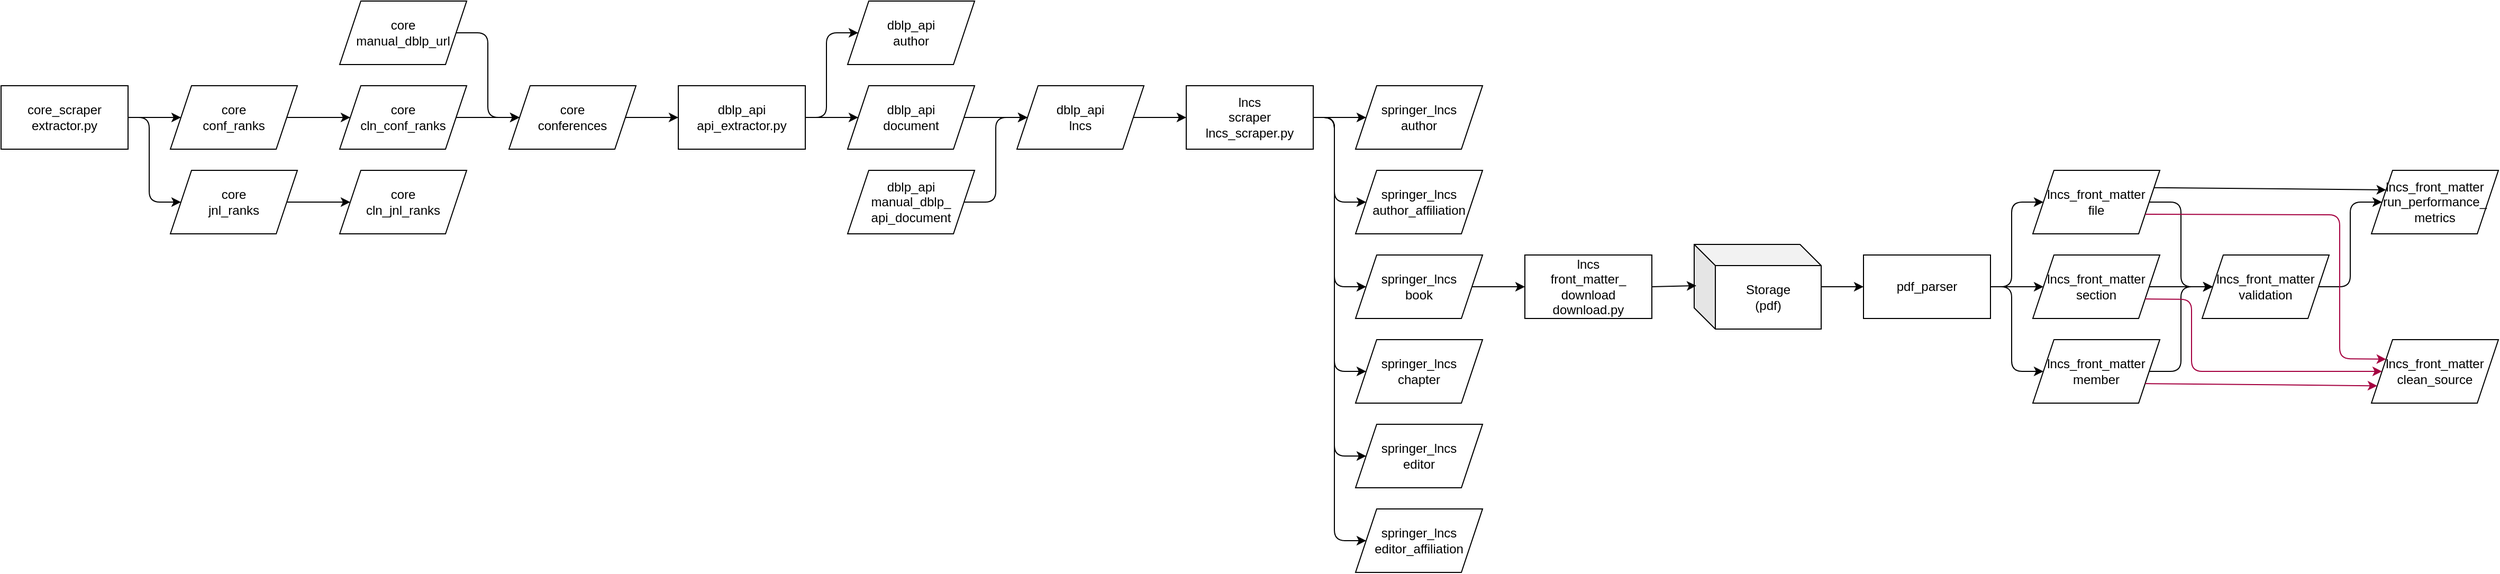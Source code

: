<mxfile>
    <diagram id="VTNPlARcquM7NkUVc-ge" name="lncs.scraper.lncs_scraper.py">
        <mxGraphModel dx="1633" dy="1535" grid="1" gridSize="10" guides="1" tooltips="1" connect="1" arrows="1" fold="1" page="1" pageScale="1" pageWidth="850" pageHeight="1100" math="0" shadow="0">
            <root>
                <mxCell id="0"/>
                <mxCell id="1" parent="0"/>
                <mxCell id="2" value="dblp_api&lt;br&gt;lncs" style="shape=parallelogram;perimeter=parallelogramPerimeter;whiteSpace=wrap;html=1;fixedSize=1;" vertex="1" parent="1">
                    <mxGeometry x="320" y="40" width="120" height="60" as="geometry"/>
                </mxCell>
                <mxCell id="3" value="lncs&lt;br&gt;scraper&lt;br&gt;lncs_scraper.py" style="rounded=0;whiteSpace=wrap;html=1;" vertex="1" parent="1">
                    <mxGeometry x="480" y="40" width="120" height="60" as="geometry"/>
                </mxCell>
                <mxCell id="4" value="" style="endArrow=classic;html=1;entryX=0;entryY=0.5;entryDx=0;entryDy=0;exitX=1;exitY=0.5;exitDx=0;exitDy=0;" edge="1" parent="1" source="2" target="3">
                    <mxGeometry width="50" height="50" relative="1" as="geometry">
                        <mxPoint x="390" y="220" as="sourcePoint"/>
                        <mxPoint x="440" y="170" as="targetPoint"/>
                    </mxGeometry>
                </mxCell>
                <mxCell id="5" value="springer_lncs&lt;br&gt;author" style="shape=parallelogram;perimeter=parallelogramPerimeter;whiteSpace=wrap;html=1;fixedSize=1;" vertex="1" parent="1">
                    <mxGeometry x="640" y="40" width="120" height="60" as="geometry"/>
                </mxCell>
                <mxCell id="6" value="springer_lncs&lt;br&gt;author_affiliation" style="shape=parallelogram;perimeter=parallelogramPerimeter;whiteSpace=wrap;html=1;fixedSize=1;" vertex="1" parent="1">
                    <mxGeometry x="640" y="120" width="120" height="60" as="geometry"/>
                </mxCell>
                <mxCell id="7" value="springer_lncs&lt;br&gt;book" style="shape=parallelogram;perimeter=parallelogramPerimeter;whiteSpace=wrap;html=1;fixedSize=1;" vertex="1" parent="1">
                    <mxGeometry x="640" y="200" width="120" height="60" as="geometry"/>
                </mxCell>
                <mxCell id="8" value="springer_lncs&lt;br&gt;chapter" style="shape=parallelogram;perimeter=parallelogramPerimeter;whiteSpace=wrap;html=1;fixedSize=1;" vertex="1" parent="1">
                    <mxGeometry x="640" y="280" width="120" height="60" as="geometry"/>
                </mxCell>
                <mxCell id="9" value="springer_lncs&lt;br&gt;editor" style="shape=parallelogram;perimeter=parallelogramPerimeter;whiteSpace=wrap;html=1;fixedSize=1;" vertex="1" parent="1">
                    <mxGeometry x="640" y="360" width="120" height="60" as="geometry"/>
                </mxCell>
                <mxCell id="10" value="springer_lncs&lt;br&gt;editor_affiliation" style="shape=parallelogram;perimeter=parallelogramPerimeter;whiteSpace=wrap;html=1;fixedSize=1;" vertex="1" parent="1">
                    <mxGeometry x="640" y="440" width="120" height="60" as="geometry"/>
                </mxCell>
                <mxCell id="11" value="" style="endArrow=classic;html=1;exitX=1;exitY=0.5;exitDx=0;exitDy=0;entryX=0;entryY=0.5;entryDx=0;entryDy=0;" edge="1" parent="1" source="3" target="5">
                    <mxGeometry width="50" height="50" relative="1" as="geometry">
                        <mxPoint x="760" y="220" as="sourcePoint"/>
                        <mxPoint x="810" y="170" as="targetPoint"/>
                    </mxGeometry>
                </mxCell>
                <mxCell id="12" value="" style="endArrow=classic;html=1;exitX=1;exitY=0.5;exitDx=0;exitDy=0;entryX=0;entryY=0.5;entryDx=0;entryDy=0;" edge="1" parent="1" source="3" target="6">
                    <mxGeometry width="50" height="50" relative="1" as="geometry">
                        <mxPoint x="690" y="80" as="sourcePoint"/>
                        <mxPoint x="780" y="80" as="targetPoint"/>
                        <Array as="points">
                            <mxPoint x="620" y="70"/>
                            <mxPoint x="620" y="150"/>
                        </Array>
                    </mxGeometry>
                </mxCell>
                <mxCell id="13" value="" style="endArrow=classic;html=1;exitX=1;exitY=0.5;exitDx=0;exitDy=0;entryX=0;entryY=0.5;entryDx=0;entryDy=0;" edge="1" parent="1" source="3" target="7">
                    <mxGeometry width="50" height="50" relative="1" as="geometry">
                        <mxPoint x="690" y="80" as="sourcePoint"/>
                        <mxPoint x="780" y="160" as="targetPoint"/>
                        <Array as="points">
                            <mxPoint x="620" y="70"/>
                            <mxPoint x="620" y="230"/>
                        </Array>
                    </mxGeometry>
                </mxCell>
                <mxCell id="14" value="" style="endArrow=classic;html=1;exitX=1;exitY=0.5;exitDx=0;exitDy=0;entryX=0;entryY=0.5;entryDx=0;entryDy=0;" edge="1" parent="1" source="3" target="8">
                    <mxGeometry width="50" height="50" relative="1" as="geometry">
                        <mxPoint x="690" y="80" as="sourcePoint"/>
                        <mxPoint x="780" y="240" as="targetPoint"/>
                        <Array as="points">
                            <mxPoint x="620" y="70"/>
                            <mxPoint x="620" y="310"/>
                        </Array>
                    </mxGeometry>
                </mxCell>
                <mxCell id="15" value="" style="endArrow=classic;html=1;exitX=1;exitY=0.5;exitDx=0;exitDy=0;entryX=0;entryY=0.5;entryDx=0;entryDy=0;" edge="1" parent="1" source="3" target="9">
                    <mxGeometry width="50" height="50" relative="1" as="geometry">
                        <mxPoint x="690" y="80" as="sourcePoint"/>
                        <mxPoint x="780" y="320" as="targetPoint"/>
                        <Array as="points">
                            <mxPoint x="620" y="70"/>
                            <mxPoint x="620" y="390"/>
                        </Array>
                    </mxGeometry>
                </mxCell>
                <mxCell id="16" value="" style="endArrow=classic;html=1;exitX=1;exitY=0.5;exitDx=0;exitDy=0;entryX=0;entryY=0.5;entryDx=0;entryDy=0;" edge="1" parent="1" source="3" target="10">
                    <mxGeometry width="50" height="50" relative="1" as="geometry">
                        <mxPoint x="690" y="80" as="sourcePoint"/>
                        <mxPoint x="780" y="400" as="targetPoint"/>
                        <Array as="points">
                            <mxPoint x="620" y="70"/>
                            <mxPoint x="620" y="470"/>
                        </Array>
                    </mxGeometry>
                </mxCell>
                <mxCell id="17" value="dblp_api&lt;br&gt;api_extractor.py" style="rounded=0;whiteSpace=wrap;html=1;" vertex="1" parent="1">
                    <mxGeometry y="40" width="120" height="60" as="geometry"/>
                </mxCell>
                <mxCell id="19" value="core&lt;br&gt;conferences" style="shape=parallelogram;perimeter=parallelogramPerimeter;whiteSpace=wrap;html=1;fixedSize=1;" vertex="1" parent="1">
                    <mxGeometry x="-160" y="40" width="120" height="60" as="geometry"/>
                </mxCell>
                <mxCell id="20" value="" style="endArrow=classic;html=1;entryX=0;entryY=0.5;entryDx=0;entryDy=0;exitX=1;exitY=0.5;exitDx=0;exitDy=0;" edge="1" parent="1" source="19" target="17">
                    <mxGeometry width="50" height="50" relative="1" as="geometry">
                        <mxPoint x="-290" y="140" as="sourcePoint"/>
                        <mxPoint x="-240" y="90" as="targetPoint"/>
                    </mxGeometry>
                </mxCell>
                <mxCell id="21" value="core_scraper&lt;br&gt;extractor.py" style="rounded=0;whiteSpace=wrap;html=1;" vertex="1" parent="1">
                    <mxGeometry x="-640" y="40" width="120" height="60" as="geometry"/>
                </mxCell>
                <mxCell id="22" value="" style="endArrow=classic;html=1;exitX=1;exitY=0.5;exitDx=0;exitDy=0;" edge="1" parent="1" source="21">
                    <mxGeometry width="50" height="50" relative="1" as="geometry">
                        <mxPoint x="-140" y="140" as="sourcePoint"/>
                        <mxPoint x="-470" y="70" as="targetPoint"/>
                    </mxGeometry>
                </mxCell>
                <mxCell id="23" value="core&lt;br&gt;cln_conf_ranks" style="shape=parallelogram;perimeter=parallelogramPerimeter;whiteSpace=wrap;html=1;fixedSize=1;" vertex="1" parent="1">
                    <mxGeometry x="-320" y="40" width="120" height="60" as="geometry"/>
                </mxCell>
                <mxCell id="24" value="core&lt;br&gt;cln_jnl_ranks" style="shape=parallelogram;perimeter=parallelogramPerimeter;whiteSpace=wrap;html=1;fixedSize=1;" vertex="1" parent="1">
                    <mxGeometry x="-320" y="120" width="120" height="60" as="geometry"/>
                </mxCell>
                <mxCell id="26" value="" style="endArrow=classic;html=1;entryX=0;entryY=0.5;entryDx=0;entryDy=0;exitX=1;exitY=0.5;exitDx=0;exitDy=0;" edge="1" parent="1" source="23" target="19">
                    <mxGeometry width="50" height="50" relative="1" as="geometry">
                        <mxPoint x="-40" y="80" as="sourcePoint"/>
                        <mxPoint x="10" y="80" as="targetPoint"/>
                    </mxGeometry>
                </mxCell>
                <mxCell id="27" value="" style="endArrow=classic;html=1;entryX=0;entryY=0.5;entryDx=0;entryDy=0;exitX=1;exitY=0.5;exitDx=0;exitDy=0;" edge="1" parent="1" source="29" target="23">
                    <mxGeometry width="50" height="50" relative="1" as="geometry">
                        <mxPoint x="-375" y="70" as="sourcePoint"/>
                        <mxPoint x="-140" y="80" as="targetPoint"/>
                    </mxGeometry>
                </mxCell>
                <mxCell id="29" value="core&lt;br&gt;conf_ranks" style="shape=parallelogram;perimeter=parallelogramPerimeter;whiteSpace=wrap;html=1;fixedSize=1;" vertex="1" parent="1">
                    <mxGeometry x="-480" y="40" width="120" height="60" as="geometry"/>
                </mxCell>
                <mxCell id="30" value="core&lt;br&gt;jnl_ranks" style="shape=parallelogram;perimeter=parallelogramPerimeter;whiteSpace=wrap;html=1;fixedSize=1;" vertex="1" parent="1">
                    <mxGeometry x="-480" y="120" width="120" height="60" as="geometry"/>
                </mxCell>
                <mxCell id="31" value="" style="endArrow=classic;html=1;exitX=1;exitY=0.5;exitDx=0;exitDy=0;entryX=0;entryY=0.5;entryDx=0;entryDy=0;" edge="1" parent="1" source="21" target="30">
                    <mxGeometry width="50" height="50" relative="1" as="geometry">
                        <mxPoint x="-510" y="80" as="sourcePoint"/>
                        <mxPoint x="-460" y="80" as="targetPoint"/>
                        <Array as="points">
                            <mxPoint x="-500" y="70"/>
                            <mxPoint x="-500" y="150"/>
                        </Array>
                    </mxGeometry>
                </mxCell>
                <mxCell id="32" value="" style="endArrow=classic;html=1;entryX=0;entryY=0.5;entryDx=0;entryDy=0;exitX=1;exitY=0.5;exitDx=0;exitDy=0;" edge="1" parent="1" source="30" target="24">
                    <mxGeometry width="50" height="50" relative="1" as="geometry">
                        <mxPoint x="-360" y="80" as="sourcePoint"/>
                        <mxPoint x="-300" y="80" as="targetPoint"/>
                    </mxGeometry>
                </mxCell>
                <mxCell id="33" value="core&lt;br&gt;manual_dblp_url" style="shape=parallelogram;perimeter=parallelogramPerimeter;whiteSpace=wrap;html=1;fixedSize=1;" vertex="1" parent="1">
                    <mxGeometry x="-320" y="-40" width="120" height="60" as="geometry"/>
                </mxCell>
                <mxCell id="34" value="" style="endArrow=classic;html=1;exitX=1;exitY=0.5;exitDx=0;exitDy=0;entryX=0;entryY=0.5;entryDx=0;entryDy=0;" edge="1" parent="1" source="33" target="19">
                    <mxGeometry width="50" height="50" relative="1" as="geometry">
                        <mxPoint x="-230" y="270" as="sourcePoint"/>
                        <mxPoint x="-180" y="220" as="targetPoint"/>
                        <Array as="points">
                            <mxPoint x="-180" y="-10"/>
                            <mxPoint x="-180" y="70"/>
                        </Array>
                    </mxGeometry>
                </mxCell>
                <mxCell id="35" value="dblp_api&lt;br&gt;document" style="shape=parallelogram;perimeter=parallelogramPerimeter;whiteSpace=wrap;html=1;fixedSize=1;" vertex="1" parent="1">
                    <mxGeometry x="160" y="40" width="120" height="60" as="geometry"/>
                </mxCell>
                <mxCell id="36" value="dblp_api&lt;br&gt;manual_dblp_&lt;br&gt;api_document" style="shape=parallelogram;perimeter=parallelogramPerimeter;whiteSpace=wrap;html=1;fixedSize=1;" vertex="1" parent="1">
                    <mxGeometry x="160" y="120" width="120" height="60" as="geometry"/>
                </mxCell>
                <mxCell id="37" value="" style="endArrow=classic;html=1;exitX=1;exitY=0.5;exitDx=0;exitDy=0;entryX=0;entryY=0.5;entryDx=0;entryDy=0;" edge="1" parent="1" source="35" target="2">
                    <mxGeometry width="50" height="50" relative="1" as="geometry">
                        <mxPoint x="360" y="270" as="sourcePoint"/>
                        <mxPoint x="410" y="220" as="targetPoint"/>
                    </mxGeometry>
                </mxCell>
                <mxCell id="38" value="" style="endArrow=classic;html=1;exitX=1;exitY=0.5;exitDx=0;exitDy=0;entryX=0;entryY=0.5;entryDx=0;entryDy=0;" edge="1" parent="1" source="36" target="2">
                    <mxGeometry width="50" height="50" relative="1" as="geometry">
                        <mxPoint x="280" y="80" as="sourcePoint"/>
                        <mxPoint x="330" y="70" as="targetPoint"/>
                        <Array as="points">
                            <mxPoint x="300" y="150"/>
                            <mxPoint x="300" y="70"/>
                        </Array>
                    </mxGeometry>
                </mxCell>
                <mxCell id="39" value="dblp_api&lt;br&gt;author" style="shape=parallelogram;perimeter=parallelogramPerimeter;whiteSpace=wrap;html=1;fixedSize=1;" vertex="1" parent="1">
                    <mxGeometry x="160" y="-40" width="120" height="60" as="geometry"/>
                </mxCell>
                <mxCell id="40" value="" style="endArrow=classic;html=1;exitX=1;exitY=0.5;exitDx=0;exitDy=0;entryX=0;entryY=0.5;entryDx=0;entryDy=0;" edge="1" parent="1" source="17" target="35">
                    <mxGeometry width="50" height="50" relative="1" as="geometry">
                        <mxPoint x="60" y="270" as="sourcePoint"/>
                        <mxPoint x="110" y="220" as="targetPoint"/>
                    </mxGeometry>
                </mxCell>
                <mxCell id="41" value="" style="endArrow=classic;html=1;exitX=1;exitY=0.5;exitDx=0;exitDy=0;entryX=0;entryY=0.5;entryDx=0;entryDy=0;" edge="1" parent="1" source="17" target="39">
                    <mxGeometry width="50" height="50" relative="1" as="geometry">
                        <mxPoint x="130" y="80" as="sourcePoint"/>
                        <mxPoint x="180" y="80" as="targetPoint"/>
                        <Array as="points">
                            <mxPoint x="140" y="70"/>
                            <mxPoint x="140" y="-10"/>
                        </Array>
                    </mxGeometry>
                </mxCell>
                <mxCell id="42" value="lncs&lt;br&gt;front_matter_&lt;br&gt;download&lt;br&gt;download.py" style="rounded=0;whiteSpace=wrap;html=1;" vertex="1" parent="1">
                    <mxGeometry x="800" y="200" width="120" height="60" as="geometry"/>
                </mxCell>
                <mxCell id="43" value="" style="endArrow=classic;html=1;entryX=0;entryY=0.5;entryDx=0;entryDy=0;exitX=1;exitY=0.5;exitDx=0;exitDy=0;" edge="1" parent="1" source="7" target="42">
                    <mxGeometry width="50" height="50" relative="1" as="geometry">
                        <mxPoint x="750" y="270" as="sourcePoint"/>
                        <mxPoint x="800" y="220" as="targetPoint"/>
                    </mxGeometry>
                </mxCell>
                <mxCell id="44" value="Storage&lt;br&gt;(pdf)" style="shape=cube;whiteSpace=wrap;html=1;boundedLbl=1;backgroundOutline=1;darkOpacity=0.05;darkOpacity2=0.1;" vertex="1" parent="1">
                    <mxGeometry x="960" y="190" width="120" height="80" as="geometry"/>
                </mxCell>
                <mxCell id="45" value="" style="endArrow=classic;html=1;exitX=1;exitY=0.5;exitDx=0;exitDy=0;entryX=0.017;entryY=0.488;entryDx=0;entryDy=0;entryPerimeter=0;" edge="1" parent="1" source="42" target="44">
                    <mxGeometry width="50" height="50" relative="1" as="geometry">
                        <mxPoint x="760" y="240" as="sourcePoint"/>
                        <mxPoint x="970" y="240" as="targetPoint"/>
                    </mxGeometry>
                </mxCell>
                <mxCell id="46" value="pdf_parser" style="rounded=0;whiteSpace=wrap;html=1;" vertex="1" parent="1">
                    <mxGeometry x="1120" y="200" width="120" height="60" as="geometry"/>
                </mxCell>
                <mxCell id="47" value="" style="endArrow=classic;html=1;entryX=0;entryY=0.5;entryDx=0;entryDy=0;" edge="1" parent="1" target="46">
                    <mxGeometry width="50" height="50" relative="1" as="geometry">
                        <mxPoint x="1080" y="230" as="sourcePoint"/>
                        <mxPoint x="970" y="240" as="targetPoint"/>
                        <Array as="points"/>
                    </mxGeometry>
                </mxCell>
                <mxCell id="48" value="lncs_front_matter&lt;br&gt;file" style="shape=parallelogram;perimeter=parallelogramPerimeter;whiteSpace=wrap;html=1;fixedSize=1;" vertex="1" parent="1">
                    <mxGeometry x="1280" y="120" width="120" height="60" as="geometry"/>
                </mxCell>
                <mxCell id="49" value="lncs_front_matter&lt;br&gt;section" style="shape=parallelogram;perimeter=parallelogramPerimeter;whiteSpace=wrap;html=1;fixedSize=1;" vertex="1" parent="1">
                    <mxGeometry x="1280" y="200" width="120" height="60" as="geometry"/>
                </mxCell>
                <mxCell id="50" value="lncs_front_matter&lt;br&gt;member" style="shape=parallelogram;perimeter=parallelogramPerimeter;whiteSpace=wrap;html=1;fixedSize=1;" vertex="1" parent="1">
                    <mxGeometry x="1280" y="280" width="120" height="60" as="geometry"/>
                </mxCell>
                <mxCell id="51" value="" style="endArrow=classic;html=1;entryX=0;entryY=0.5;entryDx=0;entryDy=0;exitX=1;exitY=0.5;exitDx=0;exitDy=0;" edge="1" parent="1" source="46" target="48">
                    <mxGeometry width="50" height="50" relative="1" as="geometry">
                        <mxPoint x="1320" y="250" as="sourcePoint"/>
                        <mxPoint x="1370" y="200" as="targetPoint"/>
                        <Array as="points">
                            <mxPoint x="1260" y="230"/>
                            <mxPoint x="1260" y="150"/>
                        </Array>
                    </mxGeometry>
                </mxCell>
                <mxCell id="52" value="" style="endArrow=classic;html=1;entryX=0;entryY=0.5;entryDx=0;entryDy=0;exitX=1;exitY=0.5;exitDx=0;exitDy=0;" edge="1" parent="1" source="46" target="49">
                    <mxGeometry width="50" height="50" relative="1" as="geometry">
                        <mxPoint x="1320" y="250" as="sourcePoint"/>
                        <mxPoint x="1370" y="200" as="targetPoint"/>
                    </mxGeometry>
                </mxCell>
                <mxCell id="53" value="" style="endArrow=classic;html=1;entryX=0;entryY=0.5;entryDx=0;entryDy=0;exitX=1;exitY=0.5;exitDx=0;exitDy=0;" edge="1" parent="1" source="46" target="50">
                    <mxGeometry width="50" height="50" relative="1" as="geometry">
                        <mxPoint x="1250" y="240" as="sourcePoint"/>
                        <mxPoint x="1300" y="240" as="targetPoint"/>
                        <Array as="points">
                            <mxPoint x="1260" y="230"/>
                            <mxPoint x="1260" y="310"/>
                        </Array>
                    </mxGeometry>
                </mxCell>
                <mxCell id="54" value="lncs_front_matter&lt;br&gt;validation" style="shape=parallelogram;perimeter=parallelogramPerimeter;whiteSpace=wrap;html=1;fixedSize=1;" vertex="1" parent="1">
                    <mxGeometry x="1440" y="200" width="120" height="60" as="geometry"/>
                </mxCell>
                <mxCell id="55" value="" style="endArrow=classic;html=1;exitX=1;exitY=0.5;exitDx=0;exitDy=0;entryX=0;entryY=0.5;entryDx=0;entryDy=0;" edge="1" parent="1" source="48" target="54">
                    <mxGeometry width="50" height="50" relative="1" as="geometry">
                        <mxPoint x="1430" y="240" as="sourcePoint"/>
                        <mxPoint x="1480" y="190" as="targetPoint"/>
                        <Array as="points">
                            <mxPoint x="1420" y="150"/>
                            <mxPoint x="1420" y="230"/>
                        </Array>
                    </mxGeometry>
                </mxCell>
                <mxCell id="56" value="" style="endArrow=classic;html=1;exitX=1;exitY=0.5;exitDx=0;exitDy=0;entryX=0;entryY=0.5;entryDx=0;entryDy=0;" edge="1" parent="1" source="50" target="54">
                    <mxGeometry width="50" height="50" relative="1" as="geometry">
                        <mxPoint x="1400" y="160" as="sourcePoint"/>
                        <mxPoint x="1460" y="240" as="targetPoint"/>
                        <Array as="points">
                            <mxPoint x="1420" y="310"/>
                            <mxPoint x="1420" y="230"/>
                        </Array>
                    </mxGeometry>
                </mxCell>
                <mxCell id="57" value="" style="endArrow=classic;html=1;exitX=1;exitY=0.5;exitDx=0;exitDy=0;entryX=0;entryY=0.5;entryDx=0;entryDy=0;" edge="1" parent="1" source="49" target="54">
                    <mxGeometry width="50" height="50" relative="1" as="geometry">
                        <mxPoint x="1430" y="240" as="sourcePoint"/>
                        <mxPoint x="1480" y="190" as="targetPoint"/>
                    </mxGeometry>
                </mxCell>
                <mxCell id="58" value="lncs_front_matter&lt;br&gt;run_performance_&lt;br&gt;metrics" style="shape=parallelogram;perimeter=parallelogramPerimeter;whiteSpace=wrap;html=1;fixedSize=1;" vertex="1" parent="1">
                    <mxGeometry x="1600" y="120" width="120" height="60" as="geometry"/>
                </mxCell>
                <mxCell id="59" value="" style="endArrow=classic;html=1;exitX=1;exitY=0.25;exitDx=0;exitDy=0;entryX=0;entryY=0.25;entryDx=0;entryDy=0;" edge="1" parent="1" source="48" target="58">
                    <mxGeometry width="50" height="50" relative="1" as="geometry">
                        <mxPoint x="1450" y="130" as="sourcePoint"/>
                        <mxPoint x="1500" y="80" as="targetPoint"/>
                    </mxGeometry>
                </mxCell>
                <mxCell id="60" value="" style="endArrow=classic;html=1;exitX=1;exitY=0.5;exitDx=0;exitDy=0;entryX=0;entryY=0.5;entryDx=0;entryDy=0;" edge="1" parent="1" source="54" target="58">
                    <mxGeometry width="50" height="50" relative="1" as="geometry">
                        <mxPoint x="1404.545" y="146.364" as="sourcePoint"/>
                        <mxPoint x="1623.846" y="148.462" as="targetPoint"/>
                        <Array as="points">
                            <mxPoint x="1580" y="230"/>
                            <mxPoint x="1580" y="150"/>
                        </Array>
                    </mxGeometry>
                </mxCell>
                <mxCell id="61" value="lncs_front_matter&lt;br&gt;clean_source" style="shape=parallelogram;perimeter=parallelogramPerimeter;whiteSpace=wrap;html=1;fixedSize=1;" vertex="1" parent="1">
                    <mxGeometry x="1600" y="280" width="120" height="60" as="geometry"/>
                </mxCell>
                <mxCell id="62" value="" style="endArrow=classic;html=1;exitX=1;exitY=0.75;exitDx=0;exitDy=0;entryX=0;entryY=0.25;entryDx=0;entryDy=0;fillColor=#d80073;strokeColor=#A50040;" edge="1" parent="1" source="48" target="61">
                    <mxGeometry width="50" height="50" relative="1" as="geometry">
                        <mxPoint x="1450" y="190" as="sourcePoint"/>
                        <mxPoint x="1500" y="140" as="targetPoint"/>
                        <Array as="points">
                            <mxPoint x="1570" y="162"/>
                            <mxPoint x="1570" y="298"/>
                        </Array>
                    </mxGeometry>
                </mxCell>
                <mxCell id="63" value="" style="endArrow=classic;html=1;exitX=1;exitY=0.75;exitDx=0;exitDy=0;entryX=0;entryY=0.5;entryDx=0;entryDy=0;fillColor=#d80073;strokeColor=#A50040;" edge="1" parent="1" source="49" target="61">
                    <mxGeometry width="50" height="50" relative="1" as="geometry">
                        <mxPoint x="1580" y="190" as="sourcePoint"/>
                        <mxPoint x="1630" y="140" as="targetPoint"/>
                        <Array as="points">
                            <mxPoint x="1430" y="242"/>
                            <mxPoint x="1430" y="310"/>
                        </Array>
                    </mxGeometry>
                </mxCell>
                <mxCell id="64" value="" style="endArrow=classic;html=1;exitX=1;exitY=0.75;exitDx=0;exitDy=0;entryX=0;entryY=0.75;entryDx=0;entryDy=0;fillColor=#d80073;strokeColor=#A50040;" edge="1" parent="1" source="50" target="61">
                    <mxGeometry width="50" height="50" relative="1" as="geometry">
                        <mxPoint x="1580" y="190" as="sourcePoint"/>
                        <mxPoint x="1630" y="140" as="targetPoint"/>
                    </mxGeometry>
                </mxCell>
            </root>
        </mxGraphModel>
    </diagram>
</mxfile>